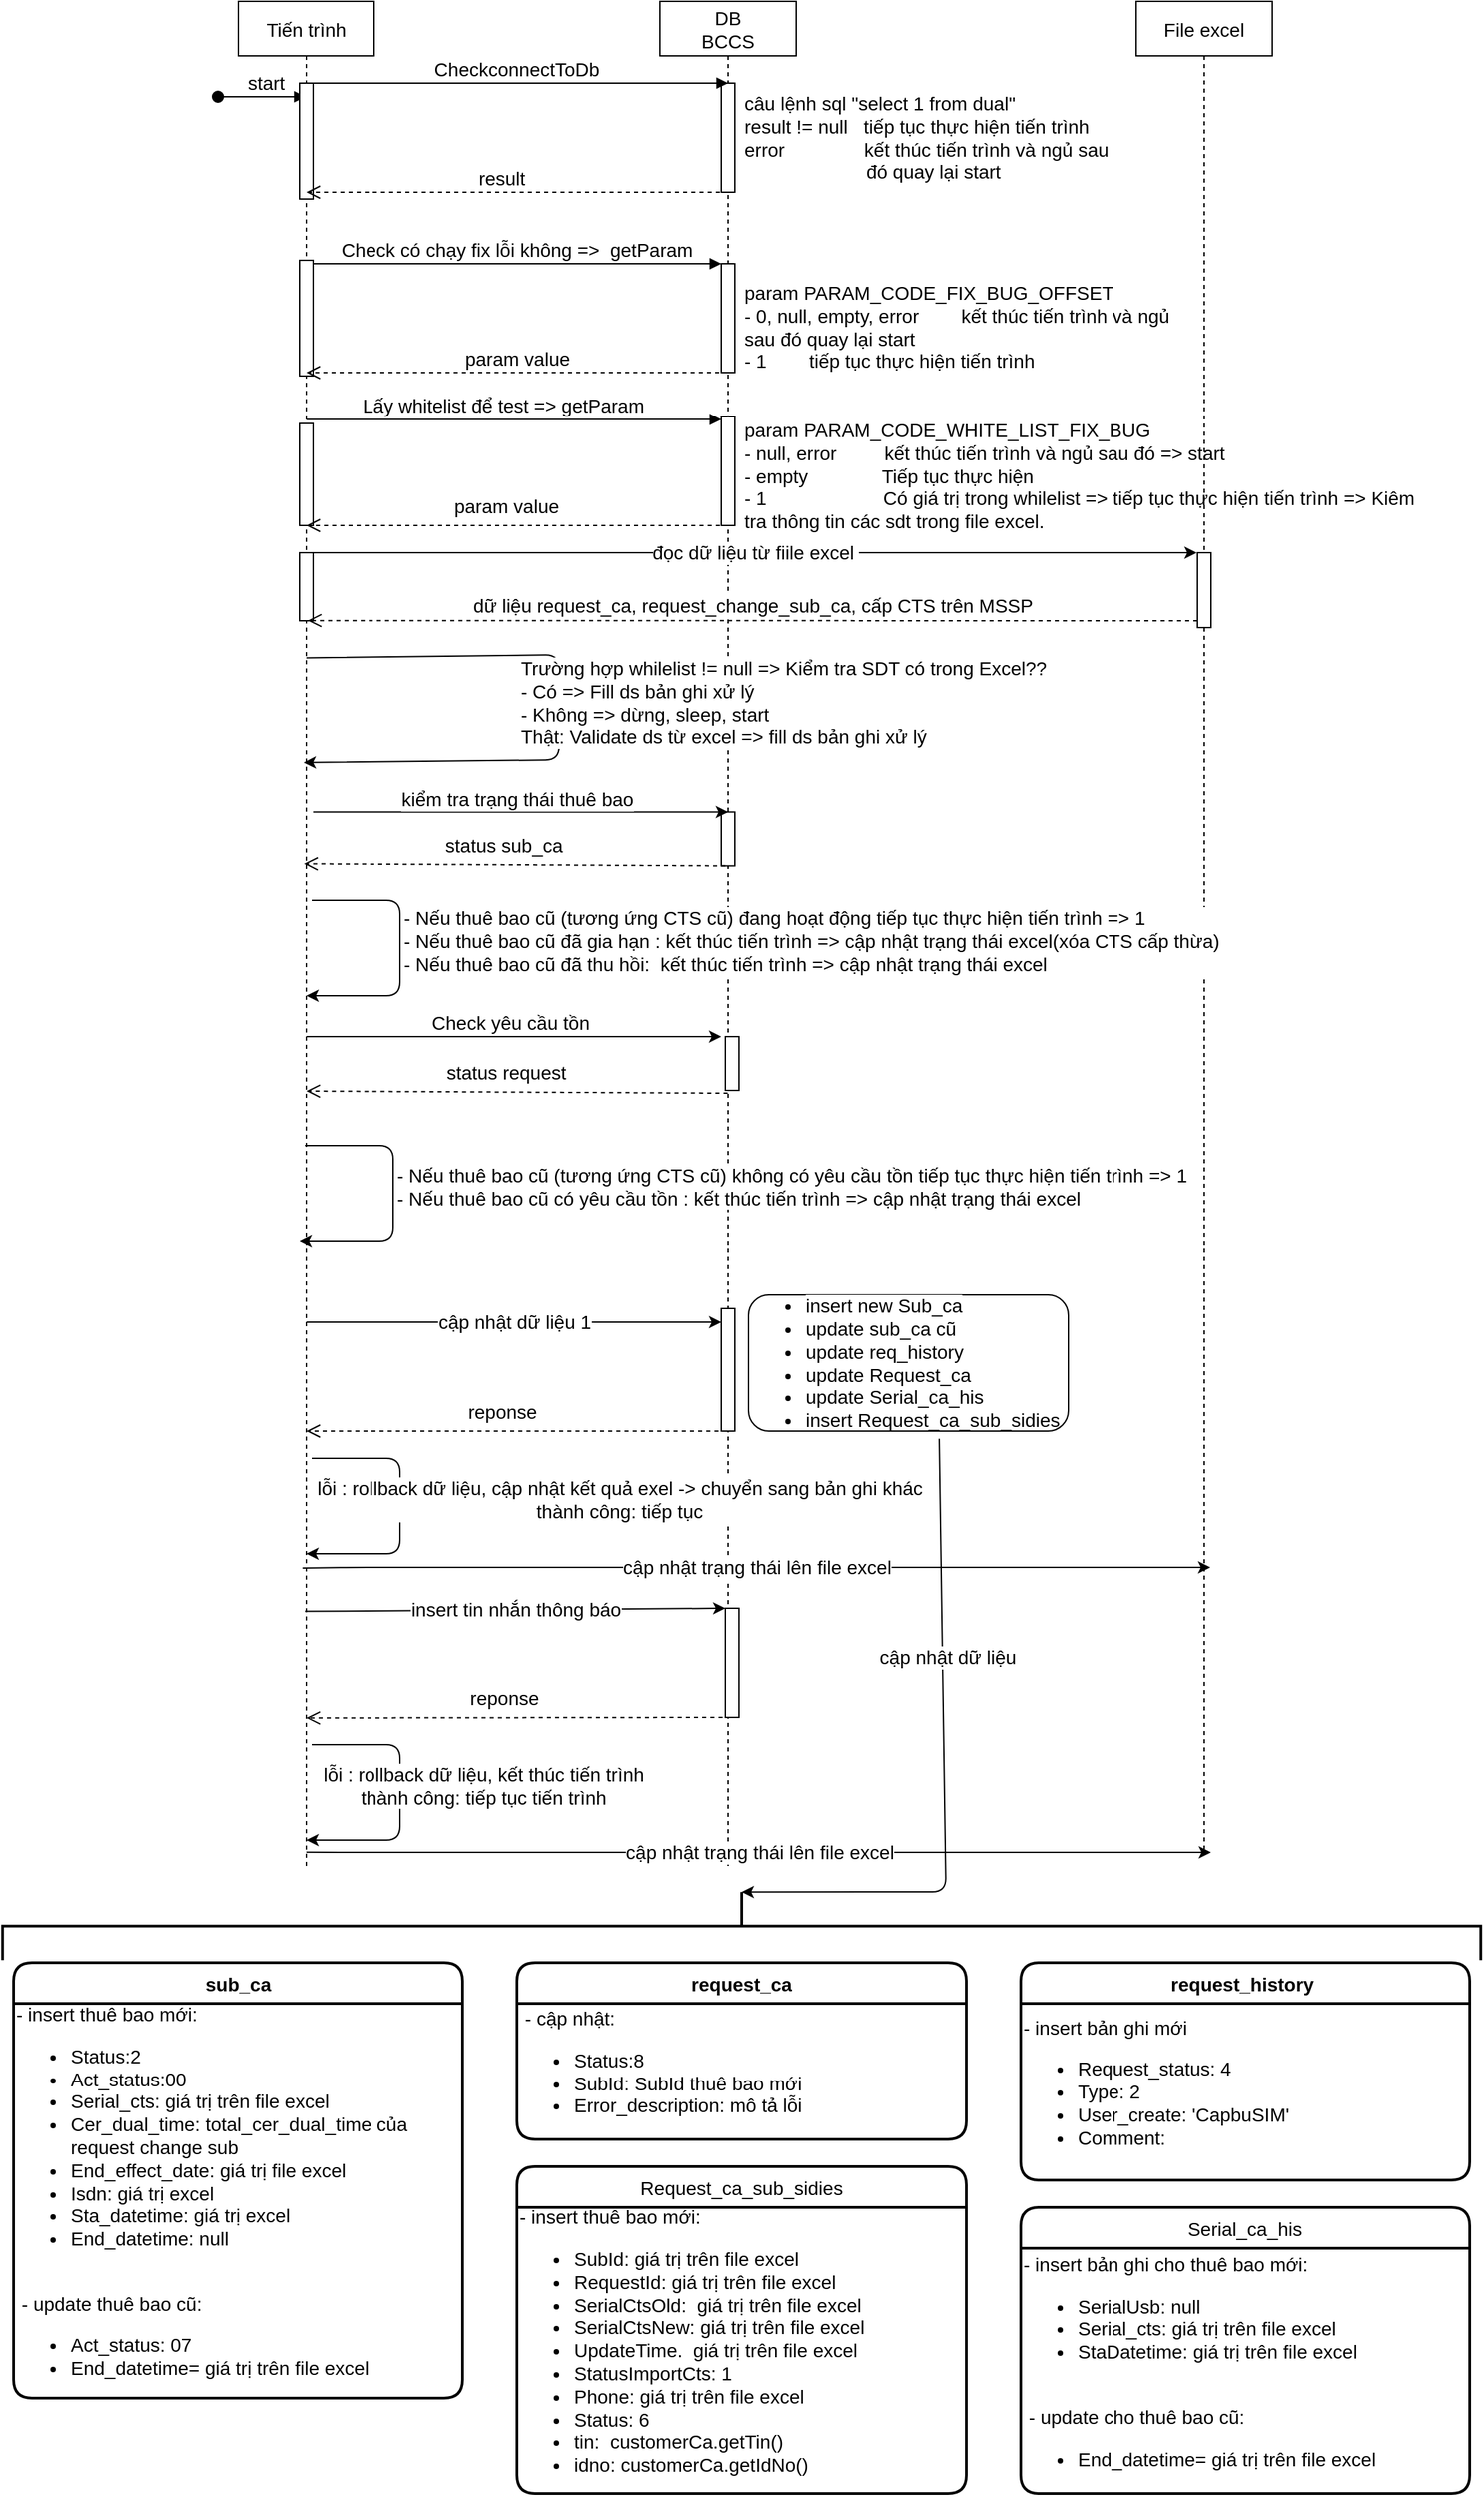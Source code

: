 <mxfile version="13.6.0" type="github">
  <diagram id="kgpKYQtTHZ0yAKxKKP6v" name="Page-1">
    <mxGraphModel dx="2272" dy="794" grid="1" gridSize="10" guides="1" tooltips="1" connect="1" arrows="1" fold="1" page="1" pageScale="1" pageWidth="850" pageHeight="1100" math="0" shadow="0">
      <root>
        <mxCell id="0" />
        <mxCell id="1" parent="0" />
        <mxCell id="3nuBFxr9cyL0pnOWT2aG-1" value="Tiến trình" style="shape=umlLifeline;perimeter=lifelinePerimeter;container=1;collapsible=0;recursiveResize=0;rounded=0;shadow=0;strokeWidth=1;fontSize=14;" parent="1" vertex="1">
          <mxGeometry x="30" y="80" width="100" height="1370" as="geometry" />
        </mxCell>
        <mxCell id="3nuBFxr9cyL0pnOWT2aG-2" value="" style="points=[];perimeter=orthogonalPerimeter;rounded=0;shadow=0;strokeWidth=1;fontSize=14;" parent="3nuBFxr9cyL0pnOWT2aG-1" vertex="1">
          <mxGeometry x="45" y="190" width="10" height="85" as="geometry" />
        </mxCell>
        <mxCell id="3nuBFxr9cyL0pnOWT2aG-3" value="start " style="verticalAlign=bottom;startArrow=oval;endArrow=block;startSize=8;shadow=0;strokeWidth=1;fontSize=14;" parent="3nuBFxr9cyL0pnOWT2aG-1" target="3nuBFxr9cyL0pnOWT2aG-1" edge="1">
          <mxGeometry x="0.167" relative="1" as="geometry">
            <mxPoint x="-15" y="70" as="sourcePoint" />
            <mxPoint as="offset" />
          </mxGeometry>
        </mxCell>
        <mxCell id="3nuBFxr9cyL0pnOWT2aG-4" value="" style="points=[];perimeter=orthogonalPerimeter;rounded=0;shadow=0;strokeWidth=1;fontSize=14;" parent="3nuBFxr9cyL0pnOWT2aG-1" vertex="1">
          <mxGeometry x="45" y="405" width="10" height="50" as="geometry" />
        </mxCell>
        <mxCell id="zwl1kb8XWR0ilbOw2src-7" value="" style="points=[];perimeter=orthogonalPerimeter;rounded=0;shadow=0;strokeWidth=1;fontSize=14;" parent="3nuBFxr9cyL0pnOWT2aG-1" vertex="1">
          <mxGeometry x="45" y="310" width="10" height="75" as="geometry" />
        </mxCell>
        <mxCell id="zwl1kb8XWR0ilbOw2src-13" value="" style="points=[];perimeter=orthogonalPerimeter;rounded=0;shadow=0;strokeWidth=1;fontSize=14;" parent="3nuBFxr9cyL0pnOWT2aG-1" vertex="1">
          <mxGeometry x="45" y="60" width="10" height="85" as="geometry" />
        </mxCell>
        <mxCell id="3nuBFxr9cyL0pnOWT2aG-5" value="DB &#xa;BCCS" style="shape=umlLifeline;perimeter=lifelinePerimeter;container=1;collapsible=0;recursiveResize=0;rounded=0;shadow=0;strokeWidth=1;fontSize=14;" parent="1" vertex="1">
          <mxGeometry x="340" y="80" width="100" height="1370" as="geometry" />
        </mxCell>
        <mxCell id="3nuBFxr9cyL0pnOWT2aG-6" value="" style="points=[];perimeter=orthogonalPerimeter;rounded=0;shadow=0;strokeWidth=1;fontSize=14;" parent="3nuBFxr9cyL0pnOWT2aG-5" vertex="1">
          <mxGeometry x="45" y="192.5" width="10" height="80" as="geometry" />
        </mxCell>
        <mxCell id="zwl1kb8XWR0ilbOw2src-9" value="" style="points=[];perimeter=orthogonalPerimeter;rounded=0;shadow=0;strokeWidth=1;fontSize=14;" parent="3nuBFxr9cyL0pnOWT2aG-5" vertex="1">
          <mxGeometry x="45" y="305" width="10" height="80" as="geometry" />
        </mxCell>
        <mxCell id="zwl1kb8XWR0ilbOw2src-14" value="" style="points=[];perimeter=orthogonalPerimeter;rounded=0;shadow=0;strokeWidth=1;fontSize=14;" parent="3nuBFxr9cyL0pnOWT2aG-5" vertex="1">
          <mxGeometry x="45" y="60" width="10" height="80" as="geometry" />
        </mxCell>
        <mxCell id="qP7RfjjSuJHUTKs1OxjB-9" value="" style="points=[];perimeter=orthogonalPerimeter;rounded=0;shadow=0;strokeWidth=1;fontSize=14;" parent="3nuBFxr9cyL0pnOWT2aG-5" vertex="1">
          <mxGeometry x="45" y="595.25" width="10" height="39.5" as="geometry" />
        </mxCell>
        <mxCell id="qP7RfjjSuJHUTKs1OxjB-18" value="" style="points=[];perimeter=orthogonalPerimeter;rounded=0;shadow=0;strokeWidth=1;fontSize=14;" parent="3nuBFxr9cyL0pnOWT2aG-5" vertex="1">
          <mxGeometry x="45" y="960" width="10" height="90" as="geometry" />
        </mxCell>
        <mxCell id="qP7RfjjSuJHUTKs1OxjB-24" value="" style="points=[];perimeter=orthogonalPerimeter;rounded=0;shadow=0;strokeWidth=1;fontSize=14;" parent="3nuBFxr9cyL0pnOWT2aG-5" vertex="1">
          <mxGeometry x="48" y="1180" width="10" height="80" as="geometry" />
        </mxCell>
        <mxCell id="3nR8XDKNHzDL15NwD2o_-4" value="" style="points=[];perimeter=orthogonalPerimeter;rounded=0;shadow=0;strokeWidth=1;fontSize=14;" parent="3nuBFxr9cyL0pnOWT2aG-5" vertex="1">
          <mxGeometry x="48" y="760" width="10" height="39.5" as="geometry" />
        </mxCell>
        <mxCell id="3nuBFxr9cyL0pnOWT2aG-7" value="param value" style="verticalAlign=bottom;endArrow=open;dashed=1;endSize=8;shadow=0;strokeWidth=1;fontSize=14;" parent="1" target="3nuBFxr9cyL0pnOWT2aG-1" edge="1">
          <mxGeometry x="-0.006" relative="1" as="geometry">
            <mxPoint x="49.5" y="352.5" as="targetPoint" />
            <mxPoint x="389.5" y="352.5" as="sourcePoint" />
            <Array as="points">
              <mxPoint x="260" y="352.5" />
            </Array>
            <mxPoint as="offset" />
          </mxGeometry>
        </mxCell>
        <mxCell id="3nuBFxr9cyL0pnOWT2aG-8" value="Check có chạy fix lỗi không =&gt;  getParam" style="verticalAlign=bottom;endArrow=block;entryX=0;entryY=0;shadow=0;strokeWidth=1;fontSize=14;" parent="1" source="3nuBFxr9cyL0pnOWT2aG-2" target="3nuBFxr9cyL0pnOWT2aG-6" edge="1">
          <mxGeometry relative="1" as="geometry">
            <mxPoint x="275" y="282.5" as="sourcePoint" />
            <mxPoint as="offset" />
          </mxGeometry>
        </mxCell>
        <mxCell id="zwl1kb8XWR0ilbOw2src-1" value="File excel" style="shape=umlLifeline;perimeter=lifelinePerimeter;container=1;collapsible=0;recursiveResize=0;rounded=0;shadow=0;strokeWidth=1;fontSize=14;" parent="1" vertex="1">
          <mxGeometry x="690" y="80" width="100" height="1360" as="geometry" />
        </mxCell>
        <mxCell id="zwl1kb8XWR0ilbOw2src-6" value="&lt;div&gt;param&amp;nbsp;PARAM_CODE_FIX_BUG_OFFSET&amp;nbsp;&amp;nbsp;&lt;/div&gt;- 0, null, empty, error&amp;nbsp; &amp;nbsp; &amp;nbsp; &amp;nbsp; kết thúc tiến trình và ngủ sau đó quay lại start&lt;div style=&quot;font-size: 14px&quot;&gt;- 1&amp;nbsp; &amp;nbsp; &amp;nbsp; &amp;nbsp; tiếp tục thực hiện tiến trình&lt;/div&gt;" style="text;html=1;strokeColor=none;fillColor=none;align=left;verticalAlign=middle;whiteSpace=wrap;rounded=0;fontSize=14;" parent="1" vertex="1">
          <mxGeometry x="400" y="287.5" width="330" height="62.5" as="geometry" />
        </mxCell>
        <mxCell id="zwl1kb8XWR0ilbOw2src-8" value="Lấy whitelist để test =&gt; getParam" style="verticalAlign=bottom;endArrow=block;shadow=0;strokeWidth=1;fontSize=14;" parent="1" target="zwl1kb8XWR0ilbOw2src-9" edge="1">
          <mxGeometry x="-0.048" relative="1" as="geometry">
            <mxPoint x="80" y="387" as="sourcePoint" />
            <mxPoint x="380" y="387" as="targetPoint" />
            <mxPoint as="offset" />
          </mxGeometry>
        </mxCell>
        <mxCell id="zwl1kb8XWR0ilbOw2src-11" value="param PARAM_CODE_WHITE_LIST_FIX_BUG&lt;br style=&quot;font-size: 14px&quot;&gt;- null, error&amp;nbsp; &amp;nbsp; &amp;nbsp; &amp;nbsp; &amp;nbsp;kết thúc tiến trình và ngủ sau đó =&amp;gt; start&lt;br style=&quot;font-size: 14px&quot;&gt;- empty&amp;nbsp; &amp;nbsp; &amp;nbsp; &amp;nbsp; &amp;nbsp; &amp;nbsp; &amp;nbsp; Tiếp tục thực hiện&lt;br&gt;- 1&amp;nbsp; &amp;nbsp; &amp;nbsp; &amp;nbsp; &amp;nbsp; &amp;nbsp; &amp;nbsp; &amp;nbsp; &amp;nbsp; &amp;nbsp; &amp;nbsp; Có giá trị trong whilelist =&amp;gt; tiếp tục thực hiện tiến trình =&amp;gt; Kiêm tra thông tin các sdt trong file excel." style="text;whiteSpace=wrap;html=1;fontSize=14;" parent="1" vertex="1">
          <mxGeometry x="400" y="380" width="510" height="85" as="geometry" />
        </mxCell>
        <mxCell id="zwl1kb8XWR0ilbOw2src-12" value="param value" style="verticalAlign=bottom;endArrow=open;dashed=1;endSize=8;shadow=0;strokeWidth=1;fontSize=14;" parent="1" edge="1">
          <mxGeometry x="0.177" y="-20" relative="1" as="geometry">
            <mxPoint x="80" y="465" as="targetPoint" />
            <mxPoint x="390" y="465" as="sourcePoint" />
            <Array as="points">
              <mxPoint x="260.5" y="465" />
            </Array>
            <mxPoint x="20" y="16" as="offset" />
          </mxGeometry>
        </mxCell>
        <mxCell id="zwl1kb8XWR0ilbOw2src-17" value="CheckconnectToDb" style="verticalAlign=bottom;endArrow=block;entryX=0.5;entryY=0;shadow=0;strokeWidth=1;entryDx=0;entryDy=0;entryPerimeter=0;fontSize=14;" parent="1" source="3nuBFxr9cyL0pnOWT2aG-1" target="zwl1kb8XWR0ilbOw2src-14" edge="1">
          <mxGeometry relative="1" as="geometry">
            <mxPoint x="50" y="140" as="sourcePoint" />
            <mxPoint x="380" y="140" as="targetPoint" />
            <mxPoint as="offset" />
          </mxGeometry>
        </mxCell>
        <mxCell id="zwl1kb8XWR0ilbOw2src-18" value="result " style="verticalAlign=bottom;endArrow=open;dashed=1;endSize=8;shadow=0;strokeWidth=1;fontSize=14;" parent="1" target="3nuBFxr9cyL0pnOWT2aG-1" edge="1">
          <mxGeometry x="0.059" relative="1" as="geometry">
            <mxPoint x="50" y="220" as="targetPoint" />
            <mxPoint x="390" y="220" as="sourcePoint" />
            <Array as="points" />
            <mxPoint as="offset" />
          </mxGeometry>
        </mxCell>
        <mxCell id="zwl1kb8XWR0ilbOw2src-19" value="câu lệnh sql &quot;select 1 from dual&quot;&lt;br style=&quot;font-size: 14px;&quot;&gt;result != null&amp;nbsp; &amp;nbsp;tiếp tục thực hiện tiến trình&lt;br style=&quot;font-size: 14px;&quot;&gt;error&amp;nbsp; &amp;nbsp; &amp;nbsp; &amp;nbsp; &amp;nbsp; &amp;nbsp; &amp;nbsp; &amp;nbsp;kết thúc tiến trình và ngủ sau&amp;nbsp; &amp;nbsp; &amp;nbsp; &amp;nbsp; &amp;nbsp; &amp;nbsp; &amp;nbsp; &amp;nbsp; &amp;nbsp; &amp;nbsp; &amp;nbsp; &amp;nbsp; &amp;nbsp;đó quay lại start" style="text;html=1;strokeColor=none;fillColor=none;align=left;verticalAlign=middle;whiteSpace=wrap;rounded=0;fontSize=14;" parent="1" vertex="1">
          <mxGeometry x="400" y="150" width="280" height="60" as="geometry" />
        </mxCell>
        <mxCell id="zwl1kb8XWR0ilbOw2src-21" value="" style="points=[];perimeter=orthogonalPerimeter;rounded=0;shadow=0;strokeWidth=1;fontSize=14;" parent="1" vertex="1">
          <mxGeometry x="735" y="485" width="10" height="55" as="geometry" />
        </mxCell>
        <mxCell id="qP7RfjjSuJHUTKs1OxjB-2" value="" style="endArrow=classic;html=1;fontSize=14;" parent="1" source="3nuBFxr9cyL0pnOWT2aG-4" edge="1">
          <mxGeometry relative="1" as="geometry">
            <mxPoint x="-60.553" y="485" as="sourcePoint" />
            <mxPoint x="734.5" y="485" as="targetPoint" />
          </mxGeometry>
        </mxCell>
        <mxCell id="qP7RfjjSuJHUTKs1OxjB-3" value="đọc dữ liệu từ fiile excel&amp;nbsp;" style="edgeLabel;resizable=0;html=1;align=center;verticalAlign=middle;fontSize=14;" parent="qP7RfjjSuJHUTKs1OxjB-2" connectable="0" vertex="1">
          <mxGeometry relative="1" as="geometry" />
        </mxCell>
        <mxCell id="qP7RfjjSuJHUTKs1OxjB-5" value="dữ liệu request_ca, request_change_sub_ca, cấp CTS trên MSSP&lt;br style=&quot;font-size: 14px;&quot;&gt;" style="html=1;verticalAlign=bottom;endArrow=open;dashed=1;endSize=8;fontSize=14;entryX=0.51;entryY=0.332;entryDx=0;entryDy=0;entryPerimeter=0;" parent="1" edge="1" target="3nuBFxr9cyL0pnOWT2aG-1">
          <mxGeometry relative="1" as="geometry">
            <mxPoint x="735" y="535" as="sourcePoint" />
            <mxPoint x="80" y="530" as="targetPoint" />
            <Array as="points" />
          </mxGeometry>
        </mxCell>
        <mxCell id="qP7RfjjSuJHUTKs1OxjB-6" value="" style="endArrow=classic;html=1;fontSize=14;" parent="1" edge="1">
          <mxGeometry relative="1" as="geometry">
            <mxPoint x="85" y="675.25" as="sourcePoint" />
            <mxPoint x="390" y="675.25" as="targetPoint" />
          </mxGeometry>
        </mxCell>
        <mxCell id="qP7RfjjSuJHUTKs1OxjB-7" value="kiểm tra trạng thái thuê bao" style="edgeLabel;resizable=0;html=1;align=center;verticalAlign=middle;fontSize=14;" parent="qP7RfjjSuJHUTKs1OxjB-6" connectable="0" vertex="1">
          <mxGeometry relative="1" as="geometry">
            <mxPoint x="-3" y="-10" as="offset" />
          </mxGeometry>
        </mxCell>
        <mxCell id="qP7RfjjSuJHUTKs1OxjB-8" value="status sub_ca" style="verticalAlign=bottom;endArrow=open;dashed=1;endSize=8;shadow=0;strokeWidth=1;fontSize=14;entryX=0.483;entryY=0.568;entryDx=0;entryDy=0;entryPerimeter=0;" parent="1" edge="1">
          <mxGeometry x="0.177" y="-20" relative="1" as="geometry">
            <mxPoint x="78.3" y="713.21" as="targetPoint" />
            <mxPoint x="388" y="714.75" as="sourcePoint" />
            <Array as="points" />
            <mxPoint x="20" y="16" as="offset" />
          </mxGeometry>
        </mxCell>
        <mxCell id="qP7RfjjSuJHUTKs1OxjB-15" value="" style="endArrow=classic;html=1;fontSize=14;" parent="1" edge="1">
          <mxGeometry relative="1" as="geometry">
            <mxPoint x="84" y="740" as="sourcePoint" />
            <mxPoint x="80" y="810" as="targetPoint" />
            <Array as="points">
              <mxPoint x="149" y="740" />
              <mxPoint x="149" y="810" />
              <mxPoint x="119" y="810" />
            </Array>
          </mxGeometry>
        </mxCell>
        <mxCell id="qP7RfjjSuJHUTKs1OxjB-16" value="- Nếu thuê bao cũ (tương ứng CTS cũ) đang hoạt động tiếp tục thực hiện tiến trình =&amp;gt; 1&lt;br style=&quot;font-size: 14px&quot;&gt;- Nếu thuê bao cũ đã gia hạn : kết thúc tiến trình =&amp;gt; cập nhật trạng thái excel(xóa CTS cấp thừa)&lt;br&gt;- Nếu thuê bao cũ đã thu hồi:&amp;nbsp; kết thúc tiến trình =&amp;gt; cập nhật trạng thái excel&lt;br&gt;" style="edgeLabel;resizable=0;html=1;align=left;verticalAlign=middle;fontSize=14;" parent="qP7RfjjSuJHUTKs1OxjB-15" connectable="0" vertex="1">
          <mxGeometry relative="1" as="geometry">
            <mxPoint x="1" y="-7.11" as="offset" />
          </mxGeometry>
        </mxCell>
        <mxCell id="qP7RfjjSuJHUTKs1OxjB-19" value="" style="endArrow=classic;html=1;fontSize=14;exitX=0.5;exitY=0.708;exitDx=0;exitDy=0;exitPerimeter=0;" parent="1" edge="1" source="3nuBFxr9cyL0pnOWT2aG-1">
          <mxGeometry relative="1" as="geometry">
            <mxPoint x="85" y="1050" as="sourcePoint" />
            <mxPoint x="385" y="1050" as="targetPoint" />
          </mxGeometry>
        </mxCell>
        <mxCell id="qP7RfjjSuJHUTKs1OxjB-20" value="cập nhật dữ liệu 1" style="edgeLabel;resizable=0;html=1;align=center;verticalAlign=middle;fontSize=14;" parent="qP7RfjjSuJHUTKs1OxjB-19" connectable="0" vertex="1">
          <mxGeometry relative="1" as="geometry" />
        </mxCell>
        <mxCell id="qP7RfjjSuJHUTKs1OxjB-21" value="reponse" style="verticalAlign=bottom;endArrow=open;dashed=1;endSize=8;shadow=0;strokeWidth=1;fontSize=14;entryX=0.5;entryY=0.5;entryDx=0;entryDy=0;entryPerimeter=0;" parent="1" edge="1">
          <mxGeometry x="0.177" y="-20" relative="1" as="geometry">
            <mxPoint x="80" y="1130" as="targetPoint" />
            <mxPoint x="383" y="1130" as="sourcePoint" />
            <Array as="points" />
            <mxPoint x="20" y="16" as="offset" />
          </mxGeometry>
        </mxCell>
        <mxCell id="qP7RfjjSuJHUTKs1OxjB-22" value="" style="endArrow=classic;html=1;fontSize=14;exitX=0.472;exitY=0.816;exitDx=0;exitDy=0;exitPerimeter=0;" parent="1" edge="1">
          <mxGeometry relative="1" as="geometry">
            <mxPoint x="77.2" y="1230.52" as="sourcePoint" />
            <mxPoint x="744.5" y="1230" as="targetPoint" />
            <Array as="points">
              <mxPoint x="115" y="1230" />
            </Array>
          </mxGeometry>
        </mxCell>
        <mxCell id="qP7RfjjSuJHUTKs1OxjB-23" value="cập nhật trạng thái lên file excel" style="edgeLabel;resizable=0;html=1;align=center;verticalAlign=middle;fontSize=14;" parent="qP7RfjjSuJHUTKs1OxjB-22" connectable="0" vertex="1">
          <mxGeometry relative="1" as="geometry" />
        </mxCell>
        <mxCell id="qP7RfjjSuJHUTKs1OxjB-25" value="" style="endArrow=classic;html=1;fontSize=14;exitX=0.49;exitY=0.863;exitDx=0;exitDy=0;exitPerimeter=0;" parent="1" edge="1" source="3nuBFxr9cyL0pnOWT2aG-1">
          <mxGeometry relative="1" as="geometry">
            <mxPoint x="85" y="1260" as="sourcePoint" />
            <mxPoint x="388" y="1260" as="targetPoint" />
          </mxGeometry>
        </mxCell>
        <mxCell id="qP7RfjjSuJHUTKs1OxjB-26" value="insert tin nhắn thông báo" style="edgeLabel;resizable=0;html=1;align=center;verticalAlign=middle;fontSize=14;" parent="qP7RfjjSuJHUTKs1OxjB-25" connectable="0" vertex="1">
          <mxGeometry relative="1" as="geometry" />
        </mxCell>
        <mxCell id="qP7RfjjSuJHUTKs1OxjB-27" value="reponse" style="verticalAlign=bottom;endArrow=open;dashed=1;endSize=8;shadow=0;strokeWidth=1;fontSize=14;entryX=0.5;entryY=0.92;entryDx=0;entryDy=0;entryPerimeter=0;" parent="1" edge="1" target="3nuBFxr9cyL0pnOWT2aG-1">
          <mxGeometry x="0.177" y="-20" relative="1" as="geometry">
            <mxPoint x="85" y="1340" as="targetPoint" />
            <mxPoint x="386" y="1340" as="sourcePoint" />
            <Array as="points" />
            <mxPoint x="20" y="16" as="offset" />
          </mxGeometry>
        </mxCell>
        <mxCell id="qP7RfjjSuJHUTKs1OxjB-29" value="" style="endArrow=classic;html=1;fontSize=14;exitX=0.5;exitY=0.968;exitDx=0;exitDy=0;exitPerimeter=0;" parent="1" edge="1">
          <mxGeometry relative="1" as="geometry">
            <mxPoint x="80" y="1438.92" as="sourcePoint" />
            <mxPoint x="745" y="1439" as="targetPoint" />
            <Array as="points">
              <mxPoint x="115.5" y="1439" />
            </Array>
          </mxGeometry>
        </mxCell>
        <mxCell id="qP7RfjjSuJHUTKs1OxjB-30" value="cập nhật trạng thái lên file excel" style="edgeLabel;resizable=0;html=1;align=center;verticalAlign=middle;fontSize=14;" parent="qP7RfjjSuJHUTKs1OxjB-29" connectable="0" vertex="1">
          <mxGeometry relative="1" as="geometry" />
        </mxCell>
        <mxCell id="qP7RfjjSuJHUTKs1OxjB-32" value="" style="endArrow=classic;html=1;fontSize=14;" parent="1" edge="1">
          <mxGeometry relative="1" as="geometry">
            <mxPoint x="84" y="1150" as="sourcePoint" />
            <mxPoint x="80" y="1220" as="targetPoint" />
            <Array as="points">
              <mxPoint x="149" y="1150" />
              <mxPoint x="149" y="1220" />
              <mxPoint x="119" y="1220" />
            </Array>
          </mxGeometry>
        </mxCell>
        <mxCell id="qP7RfjjSuJHUTKs1OxjB-33" value="lỗi : rollback dữ liệu, cập nhật kết quả exel -&amp;gt; chuyển sang bản ghi khác&lt;br style=&quot;font-size: 14px&quot;&gt;thành công: tiếp tục" style="edgeLabel;resizable=0;html=1;align=center;verticalAlign=middle;fontSize=14;" parent="qP7RfjjSuJHUTKs1OxjB-32" connectable="0" vertex="1">
          <mxGeometry relative="1" as="geometry">
            <mxPoint x="161" y="-7" as="offset" />
          </mxGeometry>
        </mxCell>
        <mxCell id="qP7RfjjSuJHUTKs1OxjB-34" value="" style="endArrow=classic;html=1;fontSize=14;" parent="1" edge="1">
          <mxGeometry relative="1" as="geometry">
            <mxPoint x="84" y="1360" as="sourcePoint" />
            <mxPoint x="80" y="1430" as="targetPoint" />
            <Array as="points">
              <mxPoint x="149" y="1360" />
              <mxPoint x="149" y="1430" />
              <mxPoint x="119" y="1430" />
            </Array>
          </mxGeometry>
        </mxCell>
        <mxCell id="qP7RfjjSuJHUTKs1OxjB-35" value="lỗi : rollback dữ liệu, kết thúc tiến trình&lt;br style=&quot;font-size: 14px;&quot;&gt;thành công: tiếp tục tiến trình" style="edgeLabel;resizable=0;html=1;align=center;verticalAlign=middle;fontSize=14;" parent="qP7RfjjSuJHUTKs1OxjB-34" connectable="0" vertex="1">
          <mxGeometry relative="1" as="geometry">
            <mxPoint x="61" y="-7" as="offset" />
          </mxGeometry>
        </mxCell>
        <mxCell id="qP7RfjjSuJHUTKs1OxjB-58" value="" style="endArrow=classic;html=1;exitX=0.596;exitY=1.056;exitDx=0;exitDy=0;exitPerimeter=0;fontSize=14;entryX=0;entryY=0.5;entryDx=0;entryDy=0;entryPerimeter=0;" parent="1" source="qP7RfjjSuJHUTKs1OxjB-60" target="cTrpMsffe2Rf8CX8WzKy-1" edge="1">
          <mxGeometry relative="1" as="geometry">
            <mxPoint x="545" y="1020" as="sourcePoint" />
            <mxPoint x="400" y="1320" as="targetPoint" />
            <Array as="points">
              <mxPoint x="550" y="1468" />
            </Array>
          </mxGeometry>
        </mxCell>
        <mxCell id="qP7RfjjSuJHUTKs1OxjB-59" value="cập nhật dữ liệu" style="edgeLabel;resizable=0;html=1;align=center;verticalAlign=middle;fontSize=14;" parent="qP7RfjjSuJHUTKs1OxjB-58" connectable="0" vertex="1">
          <mxGeometry relative="1" as="geometry">
            <mxPoint x="1.84" y="-80.6" as="offset" />
          </mxGeometry>
        </mxCell>
        <mxCell id="qP7RfjjSuJHUTKs1OxjB-60" value="&lt;ul style=&quot;font-size: 14px;&quot;&gt;&lt;li style=&quot;font-size: 14px;&quot;&gt;&lt;span style=&quot;font-size: 14px; background-color: rgb(255, 255, 255);&quot;&gt;insert new Sub_ca&lt;/span&gt;&lt;/li&gt;&lt;li style=&quot;font-size: 14px;&quot;&gt;update sub_ca cũ&lt;/li&gt;&lt;li style=&quot;font-size: 14px;&quot;&gt;update req_history&lt;/li&gt;&lt;li style=&quot;font-size: 14px;&quot;&gt;update&amp;nbsp;Request_ca&lt;br style=&quot;font-size: 14px;&quot;&gt;&lt;/li&gt;&lt;li style=&quot;font-size: 14px;&quot;&gt;update&amp;nbsp;Serial_ca_his&lt;br style=&quot;font-size: 14px;&quot;&gt;&lt;/li&gt;&lt;li style=&quot;font-size: 14px;&quot;&gt;insert Request_ca_sub_sidies&lt;/li&gt;&lt;/ul&gt;" style="rounded=1;whiteSpace=wrap;html=1;align=left;fontSize=14;" parent="1" vertex="1">
          <mxGeometry x="405" y="1030" width="235" height="100" as="geometry" />
        </mxCell>
        <mxCell id="cTrpMsffe2Rf8CX8WzKy-1" value="" style="strokeWidth=2;html=1;shape=mxgraph.flowchart.annotation_2;align=left;labelPosition=right;pointerEvents=1;rotation=90;fontSize=14;" parent="1" vertex="1">
          <mxGeometry x="375" y="950" width="50" height="1086.25" as="geometry" />
        </mxCell>
        <mxCell id="cTrpMsffe2Rf8CX8WzKy-2" value="" style="endArrow=classic;html=1;fontSize=14;entryX=0.48;entryY=0.408;entryDx=0;entryDy=0;entryPerimeter=0;exitX=0.5;exitY=0.352;exitDx=0;exitDy=0;exitPerimeter=0;" parent="1" source="3nuBFxr9cyL0pnOWT2aG-1" target="3nuBFxr9cyL0pnOWT2aG-1" edge="1">
          <mxGeometry relative="1" as="geometry">
            <mxPoint x="75" y="580" as="sourcePoint" />
            <mxPoint x="215.5" y="670" as="targetPoint" />
            <Array as="points">
              <mxPoint x="266" y="560" />
              <mxPoint x="266" y="637" />
            </Array>
          </mxGeometry>
        </mxCell>
        <mxCell id="cTrpMsffe2Rf8CX8WzKy-3" value="Trường hợp whilelist != null =&amp;gt; Kiểm tra SDT có trong Excel??&lt;br&gt;- Có =&amp;gt; Fill ds bản ghi xử lý&lt;br&gt;- Không =&amp;gt; dừng, sleep, start&lt;br&gt;&lt;div&gt;Thật: Validate ds từ excel =&amp;gt; fill ds bản ghi xử lý&lt;/div&gt;" style="edgeLabel;resizable=0;html=1;align=left;verticalAlign=middle;fontSize=14;" parent="cTrpMsffe2Rf8CX8WzKy-2" connectable="0" vertex="1">
          <mxGeometry relative="1" as="geometry">
            <mxPoint x="-30" y="-4.79" as="offset" />
          </mxGeometry>
        </mxCell>
        <mxCell id="3nR8XDKNHzDL15NwD2o_-1" value="" style="endArrow=classic;html=1;fontSize=14;" parent="1" edge="1">
          <mxGeometry relative="1" as="geometry">
            <mxPoint x="80" y="840" as="sourcePoint" />
            <mxPoint x="385" y="840" as="targetPoint" />
          </mxGeometry>
        </mxCell>
        <mxCell id="3nR8XDKNHzDL15NwD2o_-2" value="&lt;span style=&quot;text-align: left&quot;&gt;Check yêu cầu tồn&lt;/span&gt;" style="edgeLabel;resizable=0;html=1;align=center;verticalAlign=middle;fontSize=14;" parent="3nR8XDKNHzDL15NwD2o_-1" connectable="0" vertex="1">
          <mxGeometry relative="1" as="geometry">
            <mxPoint x="-3" y="-10" as="offset" />
          </mxGeometry>
        </mxCell>
        <mxCell id="3nR8XDKNHzDL15NwD2o_-3" value="status request" style="verticalAlign=bottom;endArrow=open;dashed=1;endSize=8;shadow=0;strokeWidth=1;fontSize=14;entryX=0.483;entryY=0.568;entryDx=0;entryDy=0;entryPerimeter=0;" parent="1" edge="1">
          <mxGeometry x="0.177" y="-20" relative="1" as="geometry">
            <mxPoint x="80.0" y="880.0" as="targetPoint" />
            <mxPoint x="389.7" y="881.54" as="sourcePoint" />
            <Array as="points" />
            <mxPoint x="20" y="16" as="offset" />
          </mxGeometry>
        </mxCell>
        <mxCell id="qP7RfjjSuJHUTKs1OxjB-36" value="sub_ca" style="swimlane;childLayout=stackLayout;horizontal=1;startSize=30;horizontalStack=0;rounded=1;fontSize=14;fontStyle=1;strokeWidth=2;resizeParent=0;resizeLast=1;shadow=0;dashed=0;align=center;fontFamily=Helvetica;" parent="1" vertex="1">
          <mxGeometry x="-135" y="1520" width="330" height="320" as="geometry" />
        </mxCell>
        <mxCell id="qP7RfjjSuJHUTKs1OxjB-46" value="&lt;span style=&quot;font-size: 14px;&quot;&gt;-&amp;nbsp;insert thuê bao mới:&lt;/span&gt;&lt;span style=&quot;font-size: 14px;&quot;&gt;&amp;nbsp; &amp;nbsp;&amp;nbsp;&lt;/span&gt;&lt;span style=&quot;font-size: 14px;&quot;&gt;&lt;br style=&quot;font-size: 14px;&quot;&gt;&lt;/span&gt;&lt;ul style=&quot;font-size: 14px;&quot;&gt;&lt;li style=&quot;font-size: 14px;&quot;&gt;&lt;span style=&quot;font-size: 14px;&quot;&gt;Status:2&lt;/span&gt;&lt;/li&gt;&lt;li style=&quot;font-size: 14px;&quot;&gt;&lt;span style=&quot;font-size: 14px;&quot;&gt;Act_status:00&lt;/span&gt;&lt;/li&gt;&lt;li style=&quot;font-size: 14px;&quot;&gt;&lt;span style=&quot;font-size: 14px;&quot;&gt;Serial_cts: giá trị trên file excel&lt;/span&gt;&lt;/li&gt;&lt;li style=&quot;font-size: 14px;&quot;&gt;&lt;span style=&quot;font-size: 14px;&quot;&gt;Cer_dual_time:&amp;nbsp;&lt;/span&gt;total_cer_dual_time của request change sub&lt;/li&gt;&lt;li style=&quot;font-size: 14px;&quot;&gt;End_effect_date: giá trị file excel&lt;br style=&quot;font-size: 14px;&quot;&gt;&lt;/li&gt;&lt;li style=&quot;font-size: 14px;&quot;&gt;Isdn: giá trị excel&amp;nbsp;&lt;/li&gt;&lt;li style=&quot;font-size: 14px;&quot;&gt;Sta_datetime: giá trị excel&lt;/li&gt;&lt;li style=&quot;font-size: 14px;&quot;&gt;End_datetime: null&lt;/li&gt;&lt;/ul&gt;&lt;br style=&quot;padding: 0px; margin: 0px; font-size: 14px;&quot;&gt;&lt;span style=&quot;font-size: 14px;&quot;&gt;&amp;nbsp;- update thuê bao cũ:&lt;/span&gt;&lt;br style=&quot;padding: 0px; margin: 0px; font-size: 14px;&quot;&gt;&lt;ul style=&quot;font-size: 14px;&quot;&gt;&lt;li style=&quot;font-size: 14px;&quot;&gt;&lt;span style=&quot;font-size: 14px;&quot;&gt;Act_status: 07&lt;/span&gt;&lt;/li&gt;&lt;li style=&quot;font-size: 14px;&quot;&gt;&lt;span style=&quot;font-size: 14px;&quot;&gt;End_datetime= giá trị trên file excel&lt;/span&gt;&lt;/li&gt;&lt;/ul&gt;" style="text;html=1;strokeColor=none;fillColor=none;align=left;verticalAlign=middle;whiteSpace=wrap;rounded=0;fontFamily=Helvetica;fontSize=14;" parent="qP7RfjjSuJHUTKs1OxjB-36" vertex="1">
          <mxGeometry y="30" width="330" height="290" as="geometry" />
        </mxCell>
        <mxCell id="qP7RfjjSuJHUTKs1OxjB-43" value="request_ca" style="swimlane;childLayout=stackLayout;horizontal=1;startSize=30;horizontalStack=0;rounded=1;fontSize=14;fontStyle=1;strokeWidth=2;resizeParent=0;resizeLast=1;shadow=0;dashed=0;align=center;fontFamily=Helvetica;" parent="1" vertex="1">
          <mxGeometry x="235" y="1520" width="330" height="130" as="geometry" />
        </mxCell>
        <mxCell id="qP7RfjjSuJHUTKs1OxjB-45" value="&lt;span style=&quot;font-size: 14px;&quot;&gt;&amp;nbsp;- cập nhật:&lt;/span&gt;&lt;br style=&quot;font-size: 14px;&quot;&gt;&lt;ul style=&quot;font-size: 14px;&quot;&gt;&lt;li style=&quot;font-size: 14px;&quot;&gt;&lt;span style=&quot;font-size: 14px;&quot;&gt;Status:8&lt;/span&gt;&lt;/li&gt;&lt;li style=&quot;font-size: 14px;&quot;&gt;&lt;span style=&quot;font-size: 14px;&quot;&gt;SubId: SubId thuê bao mới&lt;/span&gt;&lt;/li&gt;&lt;li style=&quot;font-size: 14px;&quot;&gt;&lt;span style=&quot;font-size: 14px;&quot;&gt;Error_description: mô tả lỗi&lt;/span&gt;&lt;/li&gt;&lt;/ul&gt;" style="text;html=1;align=left;verticalAlign=middle;resizable=0;points=[];autosize=1;fontFamily=Helvetica;fontSize=14;" parent="qP7RfjjSuJHUTKs1OxjB-43" vertex="1">
          <mxGeometry y="30" width="330" height="100" as="geometry" />
        </mxCell>
        <mxCell id="qP7RfjjSuJHUTKs1OxjB-54" value="Request_ca_sub_sidies" style="swimlane;childLayout=stackLayout;horizontal=1;startSize=30;horizontalStack=0;rounded=1;fontSize=14;fontStyle=0;strokeWidth=2;resizeParent=0;resizeLast=1;shadow=0;dashed=0;align=center;fontFamily=Helvetica;" parent="1" vertex="1">
          <mxGeometry x="235" y="1670" width="330" height="240" as="geometry" />
        </mxCell>
        <mxCell id="qP7RfjjSuJHUTKs1OxjB-56" value="&lt;span style=&quot;font-size: 14px;&quot;&gt;-&amp;nbsp;insert thuê bao mới:&lt;/span&gt;&lt;span style=&quot;font-size: 14px;&quot;&gt;&amp;nbsp; &amp;nbsp;&amp;nbsp;&lt;/span&gt;&lt;span style=&quot;font-size: 14px;&quot;&gt;&lt;br style=&quot;font-size: 14px;&quot;&gt;&lt;/span&gt;&lt;ul style=&quot;font-size: 14px;&quot;&gt;&lt;li style=&quot;font-size: 14px;&quot;&gt;SubId: giá trị trên file excel&lt;/li&gt;&lt;li style=&quot;font-size: 14px;&quot;&gt;RequestId: giá trị trên file excel&lt;/li&gt;&lt;li style=&quot;font-size: 14px;&quot;&gt;SerialCtsOld:&amp;nbsp; giá trị trên file excel&lt;/li&gt;&lt;li style=&quot;font-size: 14px;&quot;&gt;SerialCtsNew: giá trị trên file excel&lt;/li&gt;&lt;li style=&quot;font-size: 14px;&quot;&gt;UpdateTime.&amp;nbsp; giá trị trên file excel&lt;/li&gt;&lt;li style=&quot;font-size: 14px;&quot;&gt;StatusImportCts: 1&lt;br style=&quot;font-size: 14px;&quot;&gt;&lt;/li&gt;&lt;li style=&quot;font-size: 14px;&quot;&gt;Phone: giá trị trên file excel&lt;br style=&quot;font-size: 14px;&quot;&gt;&lt;/li&gt;&lt;li style=&quot;font-size: 14px;&quot;&gt;Status: 6&lt;br style=&quot;font-size: 14px;&quot;&gt;&lt;/li&gt;&lt;li style=&quot;font-size: 14px;&quot;&gt;tin:&amp;nbsp;&amp;nbsp;customerCa.getTin()&lt;/li&gt;&lt;li style=&quot;font-size: 14px;&quot;&gt;idno:&amp;nbsp;customerCa.getIdNo()&lt;/li&gt;&lt;/ul&gt;" style="text;html=1;align=left;verticalAlign=middle;resizable=0;points=[];autosize=1;fontFamily=Helvetica;fontSize=14;" parent="qP7RfjjSuJHUTKs1OxjB-54" vertex="1">
          <mxGeometry y="30" width="330" height="210" as="geometry" />
        </mxCell>
        <mxCell id="qP7RfjjSuJHUTKs1OxjB-47" value="request_history " style="swimlane;childLayout=stackLayout;horizontal=1;startSize=30;horizontalStack=0;rounded=1;fontSize=14;fontStyle=1;strokeWidth=2;resizeParent=0;resizeLast=1;shadow=0;dashed=0;align=center;fontFamily=Helvetica;" parent="1" vertex="1">
          <mxGeometry x="605" y="1520" width="330" height="160" as="geometry" />
        </mxCell>
        <mxCell id="qP7RfjjSuJHUTKs1OxjB-50" value="&lt;div style=&quot;font-size: 14px;&quot;&gt;&lt;font style=&quot;font-size: 14px;&quot;&gt;&lt;span style=&quot;font-size: 14px;&quot;&gt;- insert bản ghi mới&lt;/span&gt;&lt;/font&gt;&lt;/div&gt;&lt;ul style=&quot;font-size: 14px;&quot;&gt;&lt;li style=&quot;font-size: 14px;&quot;&gt;&lt;span style=&quot;font-size: 14px; text-indent: -0.25in;&quot;&gt;Request_status: 4&lt;/span&gt;&lt;/li&gt;&lt;li style=&quot;font-size: 14px;&quot;&gt;&lt;span style=&quot;font-size: 14px; text-indent: -0.25in;&quot;&gt;Type: 2&lt;/span&gt;&lt;/li&gt;&lt;li style=&quot;font-size: 14px;&quot;&gt;&lt;span style=&quot;font-size: 14px; text-indent: -0.25in;&quot;&gt;User_create: &#39;CapbuSIM&#39;&lt;/span&gt;&lt;/li&gt;&lt;li style=&quot;font-size: 14px;&quot;&gt;&lt;span style=&quot;font-size: 14px; text-indent: -0.25in;&quot;&gt;Comment:&amp;nbsp;&lt;/span&gt;&lt;/li&gt;&lt;/ul&gt;" style="text;html=1;align=left;verticalAlign=middle;resizable=0;points=[];autosize=1;fontFamily=Helvetica;fontSize=14;" parent="qP7RfjjSuJHUTKs1OxjB-47" vertex="1">
          <mxGeometry y="30" width="330" height="130" as="geometry" />
        </mxCell>
        <mxCell id="qP7RfjjSuJHUTKs1OxjB-51" value="Serial_ca_his" style="swimlane;childLayout=stackLayout;horizontal=1;startSize=30;horizontalStack=0;rounded=1;fontSize=14;fontStyle=0;strokeWidth=2;resizeParent=0;resizeLast=1;shadow=0;dashed=0;align=center;fontFamily=Helvetica;" parent="1" vertex="1">
          <mxGeometry x="605" y="1700" width="330" height="210" as="geometry" />
        </mxCell>
        <mxCell id="qP7RfjjSuJHUTKs1OxjB-53" value="&lt;span style=&quot;font-size: 14px;&quot;&gt;-&amp;nbsp;insert bản ghi cho thuê bao mới:&lt;/span&gt;&lt;span style=&quot;font-size: 14px;&quot;&gt;&amp;nbsp; &amp;nbsp;&amp;nbsp;&lt;br style=&quot;font-size: 14px;&quot;&gt;&lt;/span&gt;&lt;ul style=&quot;font-size: 14px;&quot;&gt;&lt;li style=&quot;font-size: 14px;&quot;&gt;SerialUsb: null&lt;/li&gt;&lt;li style=&quot;font-size: 14px;&quot;&gt;Serial_cts: giá trị trên file excel&lt;/li&gt;&lt;li style=&quot;font-size: 14px;&quot;&gt;&lt;span style=&quot;font-size: 14px;&quot;&gt;StaDatetime:&amp;nbsp;&lt;/span&gt;giá trị trên file excel&lt;br style=&quot;font-size: 14px;&quot;&gt;&lt;/li&gt;&lt;/ul&gt;&lt;br style=&quot;padding: 0px; margin: 0px; font-size: 14px;&quot;&gt;&lt;span style=&quot;font-size: 14px;&quot;&gt;&amp;nbsp;- update cho thuê bao cũ:&lt;br style=&quot;font-size: 14px;&quot;&gt;&lt;/span&gt;&lt;ul style=&quot;font-size: 14px;&quot;&gt;&lt;li style=&quot;font-size: 14px;&quot;&gt;End_datetime= giá trị trên file excel&lt;/li&gt;&lt;/ul&gt;" style="text;html=1;align=left;verticalAlign=middle;resizable=0;points=[];autosize=1;fontFamily=Helvetica;fontSize=14;" parent="qP7RfjjSuJHUTKs1OxjB-51" vertex="1">
          <mxGeometry y="30" width="330" height="180" as="geometry" />
        </mxCell>
        <mxCell id="3nR8XDKNHzDL15NwD2o_-5" value="" style="endArrow=classic;html=1;fontSize=14;" parent="1" edge="1">
          <mxGeometry relative="1" as="geometry">
            <mxPoint x="79" y="920" as="sourcePoint" />
            <mxPoint x="75" y="990" as="targetPoint" />
            <Array as="points">
              <mxPoint x="144" y="920" />
              <mxPoint x="144" y="990" />
              <mxPoint x="114" y="990" />
            </Array>
          </mxGeometry>
        </mxCell>
        <mxCell id="3nR8XDKNHzDL15NwD2o_-6" value="- Nếu thuê bao cũ (tương ứng CTS cũ) không có yêu cầu tồn tiếp tục thực hiện tiến trình =&amp;gt; 1&lt;br style=&quot;font-size: 14px&quot;&gt;- Nếu thuê bao cũ có yêu cầu tồn : kết thúc tiến trình =&amp;gt; cập nhật trạng thái excel" style="edgeLabel;resizable=0;html=1;align=left;verticalAlign=middle;fontSize=14;" parent="3nR8XDKNHzDL15NwD2o_-5" connectable="0" vertex="1">
          <mxGeometry relative="1" as="geometry">
            <mxPoint x="1" y="-7.11" as="offset" />
          </mxGeometry>
        </mxCell>
      </root>
    </mxGraphModel>
  </diagram>
</mxfile>

